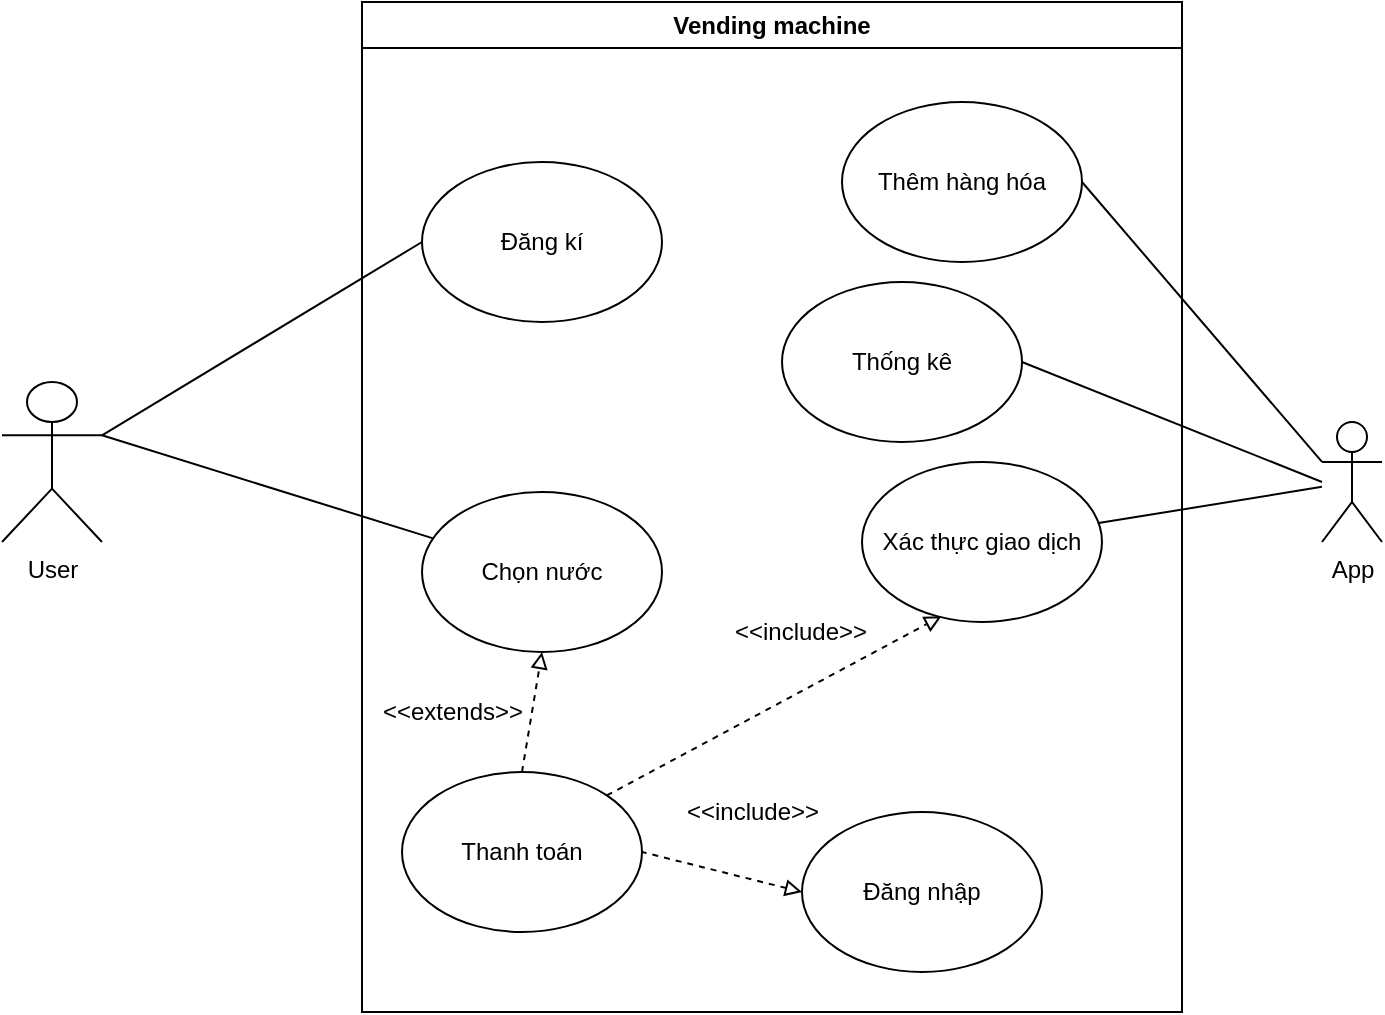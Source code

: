 <mxfile version="21.4.0" type="device">
  <diagram name="Page-1" id="Mve10BLGD09zUdCkLgWE">
    <mxGraphModel dx="1142" dy="640" grid="1" gridSize="10" guides="1" tooltips="1" connect="1" arrows="1" fold="1" page="1" pageScale="1" pageWidth="827" pageHeight="1169" math="0" shadow="0">
      <root>
        <mxCell id="0" />
        <mxCell id="1" parent="0" />
        <mxCell id="6f38eK32KTg8X7r3hpz9-2" value="Vending machine" style="swimlane;whiteSpace=wrap;html=1;" vertex="1" parent="1">
          <mxGeometry x="240" y="80" width="410" height="505" as="geometry" />
        </mxCell>
        <mxCell id="6f38eK32KTg8X7r3hpz9-10" style="rounded=0;orthogonalLoop=1;jettySize=auto;html=1;exitX=0;exitY=0.5;exitDx=0;exitDy=0;entryX=1;entryY=0.5;entryDx=0;entryDy=0;dashed=1;endArrow=none;endFill=0;startArrow=block;startFill=0;" edge="1" parent="6f38eK32KTg8X7r3hpz9-2" source="6f38eK32KTg8X7r3hpz9-5" target="6f38eK32KTg8X7r3hpz9-8">
          <mxGeometry relative="1" as="geometry" />
        </mxCell>
        <mxCell id="6f38eK32KTg8X7r3hpz9-5" value="Đăng nhập" style="ellipse;whiteSpace=wrap;html=1;" vertex="1" parent="6f38eK32KTg8X7r3hpz9-2">
          <mxGeometry x="220" y="405" width="120" height="80" as="geometry" />
        </mxCell>
        <mxCell id="6f38eK32KTg8X7r3hpz9-6" value="Đăng kí" style="ellipse;whiteSpace=wrap;html=1;" vertex="1" parent="6f38eK32KTg8X7r3hpz9-2">
          <mxGeometry x="30" y="80" width="120" height="80" as="geometry" />
        </mxCell>
        <mxCell id="6f38eK32KTg8X7r3hpz9-7" value="Chọn nước" style="ellipse;whiteSpace=wrap;html=1;" vertex="1" parent="6f38eK32KTg8X7r3hpz9-2">
          <mxGeometry x="30" y="245" width="120" height="80" as="geometry" />
        </mxCell>
        <mxCell id="6f38eK32KTg8X7r3hpz9-9" style="rounded=0;orthogonalLoop=1;jettySize=auto;html=1;exitX=0.5;exitY=0;exitDx=0;exitDy=0;entryX=0.5;entryY=1;entryDx=0;entryDy=0;dashed=1;endArrow=block;endFill=0;startArrow=none;startFill=0;" edge="1" parent="6f38eK32KTg8X7r3hpz9-2" source="6f38eK32KTg8X7r3hpz9-8" target="6f38eK32KTg8X7r3hpz9-7">
          <mxGeometry relative="1" as="geometry" />
        </mxCell>
        <mxCell id="6f38eK32KTg8X7r3hpz9-19" style="rounded=0;orthogonalLoop=1;jettySize=auto;html=1;exitX=1;exitY=0;exitDx=0;exitDy=0;entryX=0.331;entryY=0.964;entryDx=0;entryDy=0;entryPerimeter=0;dashed=1;endArrow=block;endFill=0;" edge="1" parent="6f38eK32KTg8X7r3hpz9-2" source="6f38eK32KTg8X7r3hpz9-8" target="6f38eK32KTg8X7r3hpz9-18">
          <mxGeometry relative="1" as="geometry" />
        </mxCell>
        <mxCell id="6f38eK32KTg8X7r3hpz9-8" value="Thanh toán" style="ellipse;whiteSpace=wrap;html=1;" vertex="1" parent="6f38eK32KTg8X7r3hpz9-2">
          <mxGeometry x="20" y="385" width="120" height="80" as="geometry" />
        </mxCell>
        <mxCell id="6f38eK32KTg8X7r3hpz9-11" value="&amp;lt;&amp;lt;include&amp;gt;&amp;gt;" style="text;html=1;align=center;verticalAlign=middle;resizable=0;points=[];autosize=1;strokeColor=none;fillColor=none;" vertex="1" parent="6f38eK32KTg8X7r3hpz9-2">
          <mxGeometry x="150" y="390" width="90" height="30" as="geometry" />
        </mxCell>
        <mxCell id="6f38eK32KTg8X7r3hpz9-12" value="&amp;lt;&amp;lt;extends&amp;gt;&amp;gt;" style="text;html=1;align=center;verticalAlign=middle;resizable=0;points=[];autosize=1;strokeColor=none;fillColor=none;" vertex="1" parent="6f38eK32KTg8X7r3hpz9-2">
          <mxGeometry y="340" width="90" height="30" as="geometry" />
        </mxCell>
        <mxCell id="6f38eK32KTg8X7r3hpz9-18" value="Xác thực giao dịch" style="ellipse;whiteSpace=wrap;html=1;" vertex="1" parent="6f38eK32KTg8X7r3hpz9-2">
          <mxGeometry x="250" y="230" width="120" height="80" as="geometry" />
        </mxCell>
        <mxCell id="6f38eK32KTg8X7r3hpz9-20" value="&amp;lt;&amp;lt;include&amp;gt;&amp;gt;" style="text;html=1;align=center;verticalAlign=middle;resizable=0;points=[];autosize=1;strokeColor=none;fillColor=none;" vertex="1" parent="6f38eK32KTg8X7r3hpz9-2">
          <mxGeometry x="174" y="300" width="90" height="30" as="geometry" />
        </mxCell>
        <mxCell id="6f38eK32KTg8X7r3hpz9-22" value="Thêm hàng hóa" style="ellipse;whiteSpace=wrap;html=1;" vertex="1" parent="6f38eK32KTg8X7r3hpz9-2">
          <mxGeometry x="240" y="50" width="120" height="80" as="geometry" />
        </mxCell>
        <mxCell id="6f38eK32KTg8X7r3hpz9-24" value="Thống kê" style="ellipse;whiteSpace=wrap;html=1;" vertex="1" parent="6f38eK32KTg8X7r3hpz9-2">
          <mxGeometry x="210" y="140" width="120" height="80" as="geometry" />
        </mxCell>
        <mxCell id="6f38eK32KTg8X7r3hpz9-14" style="rounded=0;orthogonalLoop=1;jettySize=auto;html=1;exitX=1;exitY=0.333;exitDx=0;exitDy=0;exitPerimeter=0;entryX=0;entryY=0.5;entryDx=0;entryDy=0;endArrow=none;endFill=0;" edge="1" parent="1" source="6f38eK32KTg8X7r3hpz9-3" target="6f38eK32KTg8X7r3hpz9-6">
          <mxGeometry relative="1" as="geometry" />
        </mxCell>
        <mxCell id="6f38eK32KTg8X7r3hpz9-15" style="rounded=0;orthogonalLoop=1;jettySize=auto;html=1;exitX=1;exitY=0.333;exitDx=0;exitDy=0;exitPerimeter=0;endArrow=none;endFill=0;" edge="1" parent="1" source="6f38eK32KTg8X7r3hpz9-3" target="6f38eK32KTg8X7r3hpz9-7">
          <mxGeometry relative="1" as="geometry" />
        </mxCell>
        <mxCell id="6f38eK32KTg8X7r3hpz9-3" value="User" style="shape=umlActor;verticalLabelPosition=bottom;verticalAlign=top;html=1;outlineConnect=0;" vertex="1" parent="1">
          <mxGeometry x="60" y="270" width="50" height="80" as="geometry" />
        </mxCell>
        <mxCell id="6f38eK32KTg8X7r3hpz9-21" style="rounded=0;orthogonalLoop=1;jettySize=auto;html=1;endArrow=none;endFill=0;" edge="1" parent="1" source="6f38eK32KTg8X7r3hpz9-4" target="6f38eK32KTg8X7r3hpz9-18">
          <mxGeometry relative="1" as="geometry" />
        </mxCell>
        <mxCell id="6f38eK32KTg8X7r3hpz9-23" style="rounded=0;orthogonalLoop=1;jettySize=auto;html=1;exitX=0;exitY=0.333;exitDx=0;exitDy=0;exitPerimeter=0;entryX=1;entryY=0.5;entryDx=0;entryDy=0;startArrow=none;startFill=0;endArrow=none;endFill=0;" edge="1" parent="1" source="6f38eK32KTg8X7r3hpz9-4" target="6f38eK32KTg8X7r3hpz9-22">
          <mxGeometry relative="1" as="geometry" />
        </mxCell>
        <mxCell id="6f38eK32KTg8X7r3hpz9-4" value="App" style="shape=umlActor;verticalLabelPosition=bottom;verticalAlign=top;html=1;outlineConnect=0;" vertex="1" parent="1">
          <mxGeometry x="720" y="290" width="30" height="60" as="geometry" />
        </mxCell>
        <mxCell id="6f38eK32KTg8X7r3hpz9-26" style="rounded=0;orthogonalLoop=1;jettySize=auto;html=1;exitX=1;exitY=0.5;exitDx=0;exitDy=0;endArrow=none;endFill=0;" edge="1" parent="1" source="6f38eK32KTg8X7r3hpz9-24">
          <mxGeometry relative="1" as="geometry">
            <mxPoint x="720" y="320" as="targetPoint" />
          </mxGeometry>
        </mxCell>
      </root>
    </mxGraphModel>
  </diagram>
</mxfile>
